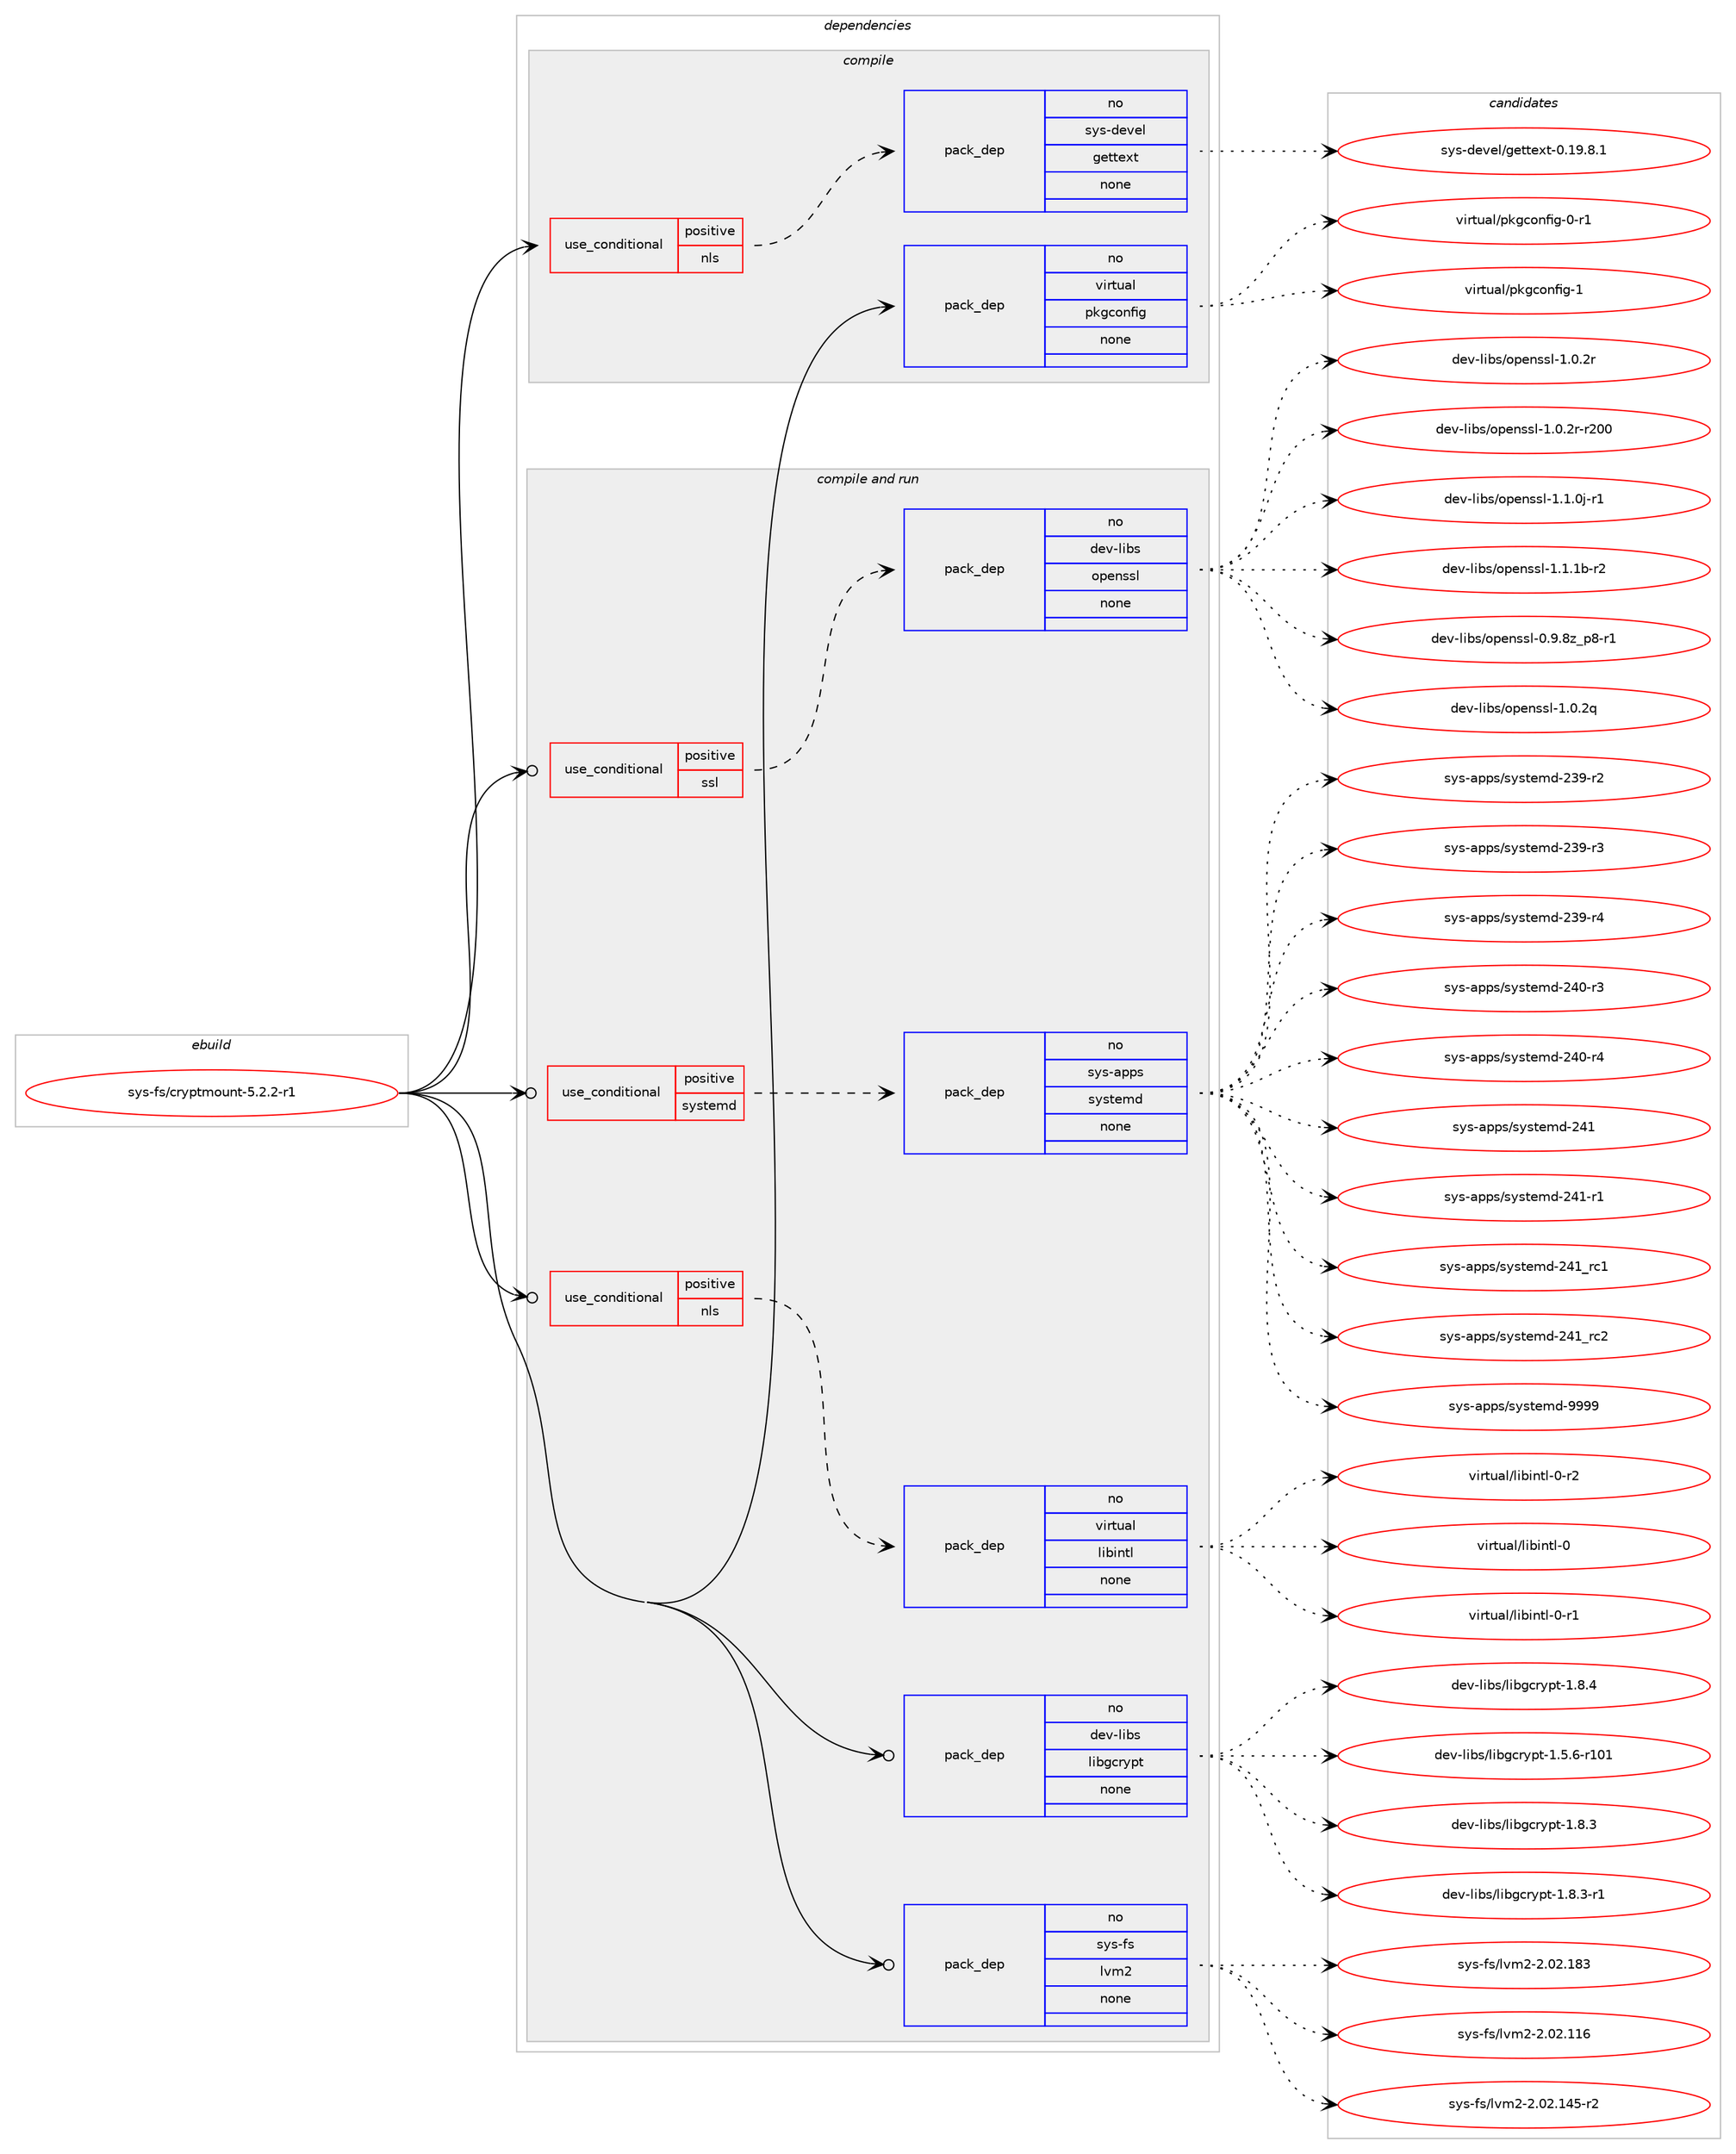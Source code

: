 digraph prolog {

# *************
# Graph options
# *************

newrank=true;
concentrate=true;
compound=true;
graph [rankdir=LR,fontname=Helvetica,fontsize=10,ranksep=1.5];#, ranksep=2.5, nodesep=0.2];
edge  [arrowhead=vee];
node  [fontname=Helvetica,fontsize=10];

# **********
# The ebuild
# **********

subgraph cluster_leftcol {
color=gray;
rank=same;
label=<<i>ebuild</i>>;
id [label="sys-fs/cryptmount-5.2.2-r1", color=red, width=4, href="../sys-fs/cryptmount-5.2.2-r1.svg"];
}

# ****************
# The dependencies
# ****************

subgraph cluster_midcol {
color=gray;
label=<<i>dependencies</i>>;
subgraph cluster_compile {
fillcolor="#eeeeee";
style=filled;
label=<<i>compile</i>>;
subgraph cond460446 {
dependency1731356 [label=<<TABLE BORDER="0" CELLBORDER="1" CELLSPACING="0" CELLPADDING="4"><TR><TD ROWSPAN="3" CELLPADDING="10">use_conditional</TD></TR><TR><TD>positive</TD></TR><TR><TD>nls</TD></TR></TABLE>>, shape=none, color=red];
subgraph pack1242493 {
dependency1731357 [label=<<TABLE BORDER="0" CELLBORDER="1" CELLSPACING="0" CELLPADDING="4" WIDTH="220"><TR><TD ROWSPAN="6" CELLPADDING="30">pack_dep</TD></TR><TR><TD WIDTH="110">no</TD></TR><TR><TD>sys-devel</TD></TR><TR><TD>gettext</TD></TR><TR><TD>none</TD></TR><TR><TD></TD></TR></TABLE>>, shape=none, color=blue];
}
dependency1731356:e -> dependency1731357:w [weight=20,style="dashed",arrowhead="vee"];
}
id:e -> dependency1731356:w [weight=20,style="solid",arrowhead="vee"];
subgraph pack1242494 {
dependency1731358 [label=<<TABLE BORDER="0" CELLBORDER="1" CELLSPACING="0" CELLPADDING="4" WIDTH="220"><TR><TD ROWSPAN="6" CELLPADDING="30">pack_dep</TD></TR><TR><TD WIDTH="110">no</TD></TR><TR><TD>virtual</TD></TR><TR><TD>pkgconfig</TD></TR><TR><TD>none</TD></TR><TR><TD></TD></TR></TABLE>>, shape=none, color=blue];
}
id:e -> dependency1731358:w [weight=20,style="solid",arrowhead="vee"];
}
subgraph cluster_compileandrun {
fillcolor="#eeeeee";
style=filled;
label=<<i>compile and run</i>>;
subgraph cond460447 {
dependency1731359 [label=<<TABLE BORDER="0" CELLBORDER="1" CELLSPACING="0" CELLPADDING="4"><TR><TD ROWSPAN="3" CELLPADDING="10">use_conditional</TD></TR><TR><TD>positive</TD></TR><TR><TD>nls</TD></TR></TABLE>>, shape=none, color=red];
subgraph pack1242495 {
dependency1731360 [label=<<TABLE BORDER="0" CELLBORDER="1" CELLSPACING="0" CELLPADDING="4" WIDTH="220"><TR><TD ROWSPAN="6" CELLPADDING="30">pack_dep</TD></TR><TR><TD WIDTH="110">no</TD></TR><TR><TD>virtual</TD></TR><TR><TD>libintl</TD></TR><TR><TD>none</TD></TR><TR><TD></TD></TR></TABLE>>, shape=none, color=blue];
}
dependency1731359:e -> dependency1731360:w [weight=20,style="dashed",arrowhead="vee"];
}
id:e -> dependency1731359:w [weight=20,style="solid",arrowhead="odotvee"];
subgraph cond460448 {
dependency1731361 [label=<<TABLE BORDER="0" CELLBORDER="1" CELLSPACING="0" CELLPADDING="4"><TR><TD ROWSPAN="3" CELLPADDING="10">use_conditional</TD></TR><TR><TD>positive</TD></TR><TR><TD>ssl</TD></TR></TABLE>>, shape=none, color=red];
subgraph pack1242496 {
dependency1731362 [label=<<TABLE BORDER="0" CELLBORDER="1" CELLSPACING="0" CELLPADDING="4" WIDTH="220"><TR><TD ROWSPAN="6" CELLPADDING="30">pack_dep</TD></TR><TR><TD WIDTH="110">no</TD></TR><TR><TD>dev-libs</TD></TR><TR><TD>openssl</TD></TR><TR><TD>none</TD></TR><TR><TD></TD></TR></TABLE>>, shape=none, color=blue];
}
dependency1731361:e -> dependency1731362:w [weight=20,style="dashed",arrowhead="vee"];
}
id:e -> dependency1731361:w [weight=20,style="solid",arrowhead="odotvee"];
subgraph cond460449 {
dependency1731363 [label=<<TABLE BORDER="0" CELLBORDER="1" CELLSPACING="0" CELLPADDING="4"><TR><TD ROWSPAN="3" CELLPADDING="10">use_conditional</TD></TR><TR><TD>positive</TD></TR><TR><TD>systemd</TD></TR></TABLE>>, shape=none, color=red];
subgraph pack1242497 {
dependency1731364 [label=<<TABLE BORDER="0" CELLBORDER="1" CELLSPACING="0" CELLPADDING="4" WIDTH="220"><TR><TD ROWSPAN="6" CELLPADDING="30">pack_dep</TD></TR><TR><TD WIDTH="110">no</TD></TR><TR><TD>sys-apps</TD></TR><TR><TD>systemd</TD></TR><TR><TD>none</TD></TR><TR><TD></TD></TR></TABLE>>, shape=none, color=blue];
}
dependency1731363:e -> dependency1731364:w [weight=20,style="dashed",arrowhead="vee"];
}
id:e -> dependency1731363:w [weight=20,style="solid",arrowhead="odotvee"];
subgraph pack1242498 {
dependency1731365 [label=<<TABLE BORDER="0" CELLBORDER="1" CELLSPACING="0" CELLPADDING="4" WIDTH="220"><TR><TD ROWSPAN="6" CELLPADDING="30">pack_dep</TD></TR><TR><TD WIDTH="110">no</TD></TR><TR><TD>dev-libs</TD></TR><TR><TD>libgcrypt</TD></TR><TR><TD>none</TD></TR><TR><TD></TD></TR></TABLE>>, shape=none, color=blue];
}
id:e -> dependency1731365:w [weight=20,style="solid",arrowhead="odotvee"];
subgraph pack1242499 {
dependency1731366 [label=<<TABLE BORDER="0" CELLBORDER="1" CELLSPACING="0" CELLPADDING="4" WIDTH="220"><TR><TD ROWSPAN="6" CELLPADDING="30">pack_dep</TD></TR><TR><TD WIDTH="110">no</TD></TR><TR><TD>sys-fs</TD></TR><TR><TD>lvm2</TD></TR><TR><TD>none</TD></TR><TR><TD></TD></TR></TABLE>>, shape=none, color=blue];
}
id:e -> dependency1731366:w [weight=20,style="solid",arrowhead="odotvee"];
}
subgraph cluster_run {
fillcolor="#eeeeee";
style=filled;
label=<<i>run</i>>;
}
}

# **************
# The candidates
# **************

subgraph cluster_choices {
rank=same;
color=gray;
label=<<i>candidates</i>>;

subgraph choice1242493 {
color=black;
nodesep=1;
choice1151211154510010111810110847103101116116101120116454846495746564649 [label="sys-devel/gettext-0.19.8.1", color=red, width=4,href="../sys-devel/gettext-0.19.8.1.svg"];
dependency1731357:e -> choice1151211154510010111810110847103101116116101120116454846495746564649:w [style=dotted,weight="100"];
}
subgraph choice1242494 {
color=black;
nodesep=1;
choice11810511411611797108471121071039911111010210510345484511449 [label="virtual/pkgconfig-0-r1", color=red, width=4,href="../virtual/pkgconfig-0-r1.svg"];
choice1181051141161179710847112107103991111101021051034549 [label="virtual/pkgconfig-1", color=red, width=4,href="../virtual/pkgconfig-1.svg"];
dependency1731358:e -> choice11810511411611797108471121071039911111010210510345484511449:w [style=dotted,weight="100"];
dependency1731358:e -> choice1181051141161179710847112107103991111101021051034549:w [style=dotted,weight="100"];
}
subgraph choice1242495 {
color=black;
nodesep=1;
choice1181051141161179710847108105981051101161084548 [label="virtual/libintl-0", color=red, width=4,href="../virtual/libintl-0.svg"];
choice11810511411611797108471081059810511011610845484511449 [label="virtual/libintl-0-r1", color=red, width=4,href="../virtual/libintl-0-r1.svg"];
choice11810511411611797108471081059810511011610845484511450 [label="virtual/libintl-0-r2", color=red, width=4,href="../virtual/libintl-0-r2.svg"];
dependency1731360:e -> choice1181051141161179710847108105981051101161084548:w [style=dotted,weight="100"];
dependency1731360:e -> choice11810511411611797108471081059810511011610845484511449:w [style=dotted,weight="100"];
dependency1731360:e -> choice11810511411611797108471081059810511011610845484511450:w [style=dotted,weight="100"];
}
subgraph choice1242496 {
color=black;
nodesep=1;
choice10010111845108105981154711111210111011511510845484657465612295112564511449 [label="dev-libs/openssl-0.9.8z_p8-r1", color=red, width=4,href="../dev-libs/openssl-0.9.8z_p8-r1.svg"];
choice100101118451081059811547111112101110115115108454946484650113 [label="dev-libs/openssl-1.0.2q", color=red, width=4,href="../dev-libs/openssl-1.0.2q.svg"];
choice100101118451081059811547111112101110115115108454946484650114 [label="dev-libs/openssl-1.0.2r", color=red, width=4,href="../dev-libs/openssl-1.0.2r.svg"];
choice10010111845108105981154711111210111011511510845494648465011445114504848 [label="dev-libs/openssl-1.0.2r-r200", color=red, width=4,href="../dev-libs/openssl-1.0.2r-r200.svg"];
choice1001011184510810598115471111121011101151151084549464946481064511449 [label="dev-libs/openssl-1.1.0j-r1", color=red, width=4,href="../dev-libs/openssl-1.1.0j-r1.svg"];
choice100101118451081059811547111112101110115115108454946494649984511450 [label="dev-libs/openssl-1.1.1b-r2", color=red, width=4,href="../dev-libs/openssl-1.1.1b-r2.svg"];
dependency1731362:e -> choice10010111845108105981154711111210111011511510845484657465612295112564511449:w [style=dotted,weight="100"];
dependency1731362:e -> choice100101118451081059811547111112101110115115108454946484650113:w [style=dotted,weight="100"];
dependency1731362:e -> choice100101118451081059811547111112101110115115108454946484650114:w [style=dotted,weight="100"];
dependency1731362:e -> choice10010111845108105981154711111210111011511510845494648465011445114504848:w [style=dotted,weight="100"];
dependency1731362:e -> choice1001011184510810598115471111121011101151151084549464946481064511449:w [style=dotted,weight="100"];
dependency1731362:e -> choice100101118451081059811547111112101110115115108454946494649984511450:w [style=dotted,weight="100"];
}
subgraph choice1242497 {
color=black;
nodesep=1;
choice115121115459711211211547115121115116101109100455051574511450 [label="sys-apps/systemd-239-r2", color=red, width=4,href="../sys-apps/systemd-239-r2.svg"];
choice115121115459711211211547115121115116101109100455051574511451 [label="sys-apps/systemd-239-r3", color=red, width=4,href="../sys-apps/systemd-239-r3.svg"];
choice115121115459711211211547115121115116101109100455051574511452 [label="sys-apps/systemd-239-r4", color=red, width=4,href="../sys-apps/systemd-239-r4.svg"];
choice115121115459711211211547115121115116101109100455052484511451 [label="sys-apps/systemd-240-r3", color=red, width=4,href="../sys-apps/systemd-240-r3.svg"];
choice115121115459711211211547115121115116101109100455052484511452 [label="sys-apps/systemd-240-r4", color=red, width=4,href="../sys-apps/systemd-240-r4.svg"];
choice11512111545971121121154711512111511610110910045505249 [label="sys-apps/systemd-241", color=red, width=4,href="../sys-apps/systemd-241.svg"];
choice115121115459711211211547115121115116101109100455052494511449 [label="sys-apps/systemd-241-r1", color=red, width=4,href="../sys-apps/systemd-241-r1.svg"];
choice11512111545971121121154711512111511610110910045505249951149949 [label="sys-apps/systemd-241_rc1", color=red, width=4,href="../sys-apps/systemd-241_rc1.svg"];
choice11512111545971121121154711512111511610110910045505249951149950 [label="sys-apps/systemd-241_rc2", color=red, width=4,href="../sys-apps/systemd-241_rc2.svg"];
choice1151211154597112112115471151211151161011091004557575757 [label="sys-apps/systemd-9999", color=red, width=4,href="../sys-apps/systemd-9999.svg"];
dependency1731364:e -> choice115121115459711211211547115121115116101109100455051574511450:w [style=dotted,weight="100"];
dependency1731364:e -> choice115121115459711211211547115121115116101109100455051574511451:w [style=dotted,weight="100"];
dependency1731364:e -> choice115121115459711211211547115121115116101109100455051574511452:w [style=dotted,weight="100"];
dependency1731364:e -> choice115121115459711211211547115121115116101109100455052484511451:w [style=dotted,weight="100"];
dependency1731364:e -> choice115121115459711211211547115121115116101109100455052484511452:w [style=dotted,weight="100"];
dependency1731364:e -> choice11512111545971121121154711512111511610110910045505249:w [style=dotted,weight="100"];
dependency1731364:e -> choice115121115459711211211547115121115116101109100455052494511449:w [style=dotted,weight="100"];
dependency1731364:e -> choice11512111545971121121154711512111511610110910045505249951149949:w [style=dotted,weight="100"];
dependency1731364:e -> choice11512111545971121121154711512111511610110910045505249951149950:w [style=dotted,weight="100"];
dependency1731364:e -> choice1151211154597112112115471151211151161011091004557575757:w [style=dotted,weight="100"];
}
subgraph choice1242498 {
color=black;
nodesep=1;
choice100101118451081059811547108105981039911412111211645494653465445114494849 [label="dev-libs/libgcrypt-1.5.6-r101", color=red, width=4,href="../dev-libs/libgcrypt-1.5.6-r101.svg"];
choice1001011184510810598115471081059810399114121112116454946564651 [label="dev-libs/libgcrypt-1.8.3", color=red, width=4,href="../dev-libs/libgcrypt-1.8.3.svg"];
choice10010111845108105981154710810598103991141211121164549465646514511449 [label="dev-libs/libgcrypt-1.8.3-r1", color=red, width=4,href="../dev-libs/libgcrypt-1.8.3-r1.svg"];
choice1001011184510810598115471081059810399114121112116454946564652 [label="dev-libs/libgcrypt-1.8.4", color=red, width=4,href="../dev-libs/libgcrypt-1.8.4.svg"];
dependency1731365:e -> choice100101118451081059811547108105981039911412111211645494653465445114494849:w [style=dotted,weight="100"];
dependency1731365:e -> choice1001011184510810598115471081059810399114121112116454946564651:w [style=dotted,weight="100"];
dependency1731365:e -> choice10010111845108105981154710810598103991141211121164549465646514511449:w [style=dotted,weight="100"];
dependency1731365:e -> choice1001011184510810598115471081059810399114121112116454946564652:w [style=dotted,weight="100"];
}
subgraph choice1242499 {
color=black;
nodesep=1;
choice115121115451021154710811810950455046485046494954 [label="sys-fs/lvm2-2.02.116", color=red, width=4,href="../sys-fs/lvm2-2.02.116.svg"];
choice1151211154510211547108118109504550464850464952534511450 [label="sys-fs/lvm2-2.02.145-r2", color=red, width=4,href="../sys-fs/lvm2-2.02.145-r2.svg"];
choice115121115451021154710811810950455046485046495651 [label="sys-fs/lvm2-2.02.183", color=red, width=4,href="../sys-fs/lvm2-2.02.183.svg"];
dependency1731366:e -> choice115121115451021154710811810950455046485046494954:w [style=dotted,weight="100"];
dependency1731366:e -> choice1151211154510211547108118109504550464850464952534511450:w [style=dotted,weight="100"];
dependency1731366:e -> choice115121115451021154710811810950455046485046495651:w [style=dotted,weight="100"];
}
}

}
